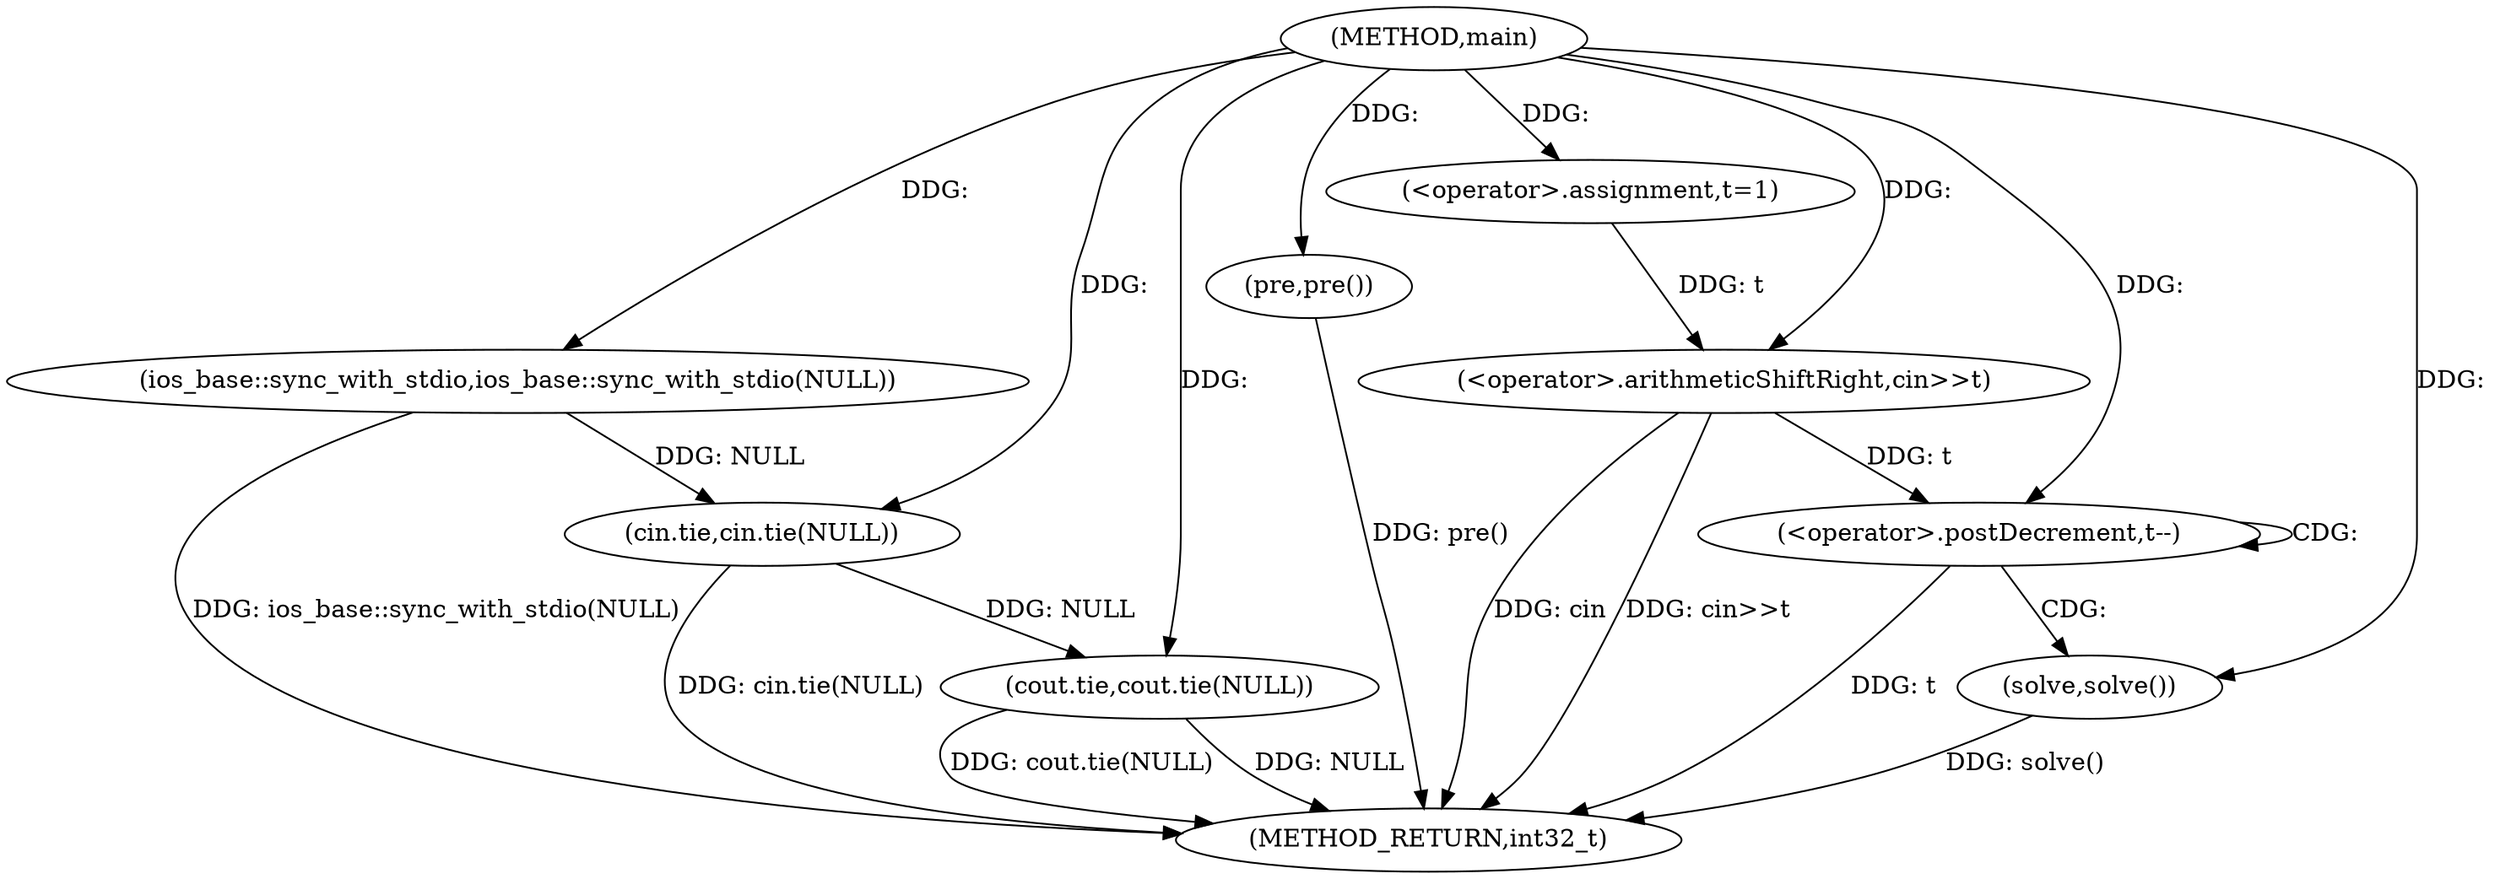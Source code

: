 digraph "main" {  
"1000358" [label = "(METHOD,main)" ]
"1000379" [label = "(METHOD_RETURN,int32_t)" ]
"1000360" [label = "(ios_base::sync_with_stdio,ios_base::sync_with_stdio(NULL))" ]
"1000362" [label = "(cin.tie,cin.tie(NULL))" ]
"1000364" [label = "(cout.tie,cout.tie(NULL))" ]
"1000367" [label = "(<operator>.assignment,t=1)" ]
"1000370" [label = "(pre,pre())" ]
"1000371" [label = "(<operator>.arithmeticShiftRight,cin>>t)" ]
"1000375" [label = "(<operator>.postDecrement,t--)" ]
"1000378" [label = "(solve,solve())" ]
  "1000360" -> "1000379"  [ label = "DDG: ios_base::sync_with_stdio(NULL)"] 
  "1000362" -> "1000379"  [ label = "DDG: cin.tie(NULL)"] 
  "1000364" -> "1000379"  [ label = "DDG: NULL"] 
  "1000364" -> "1000379"  [ label = "DDG: cout.tie(NULL)"] 
  "1000370" -> "1000379"  [ label = "DDG: pre()"] 
  "1000371" -> "1000379"  [ label = "DDG: cin>>t"] 
  "1000375" -> "1000379"  [ label = "DDG: t"] 
  "1000378" -> "1000379"  [ label = "DDG: solve()"] 
  "1000371" -> "1000379"  [ label = "DDG: cin"] 
  "1000358" -> "1000367"  [ label = "DDG: "] 
  "1000358" -> "1000370"  [ label = "DDG: "] 
  "1000358" -> "1000360"  [ label = "DDG: "] 
  "1000360" -> "1000362"  [ label = "DDG: NULL"] 
  "1000358" -> "1000362"  [ label = "DDG: "] 
  "1000362" -> "1000364"  [ label = "DDG: NULL"] 
  "1000358" -> "1000364"  [ label = "DDG: "] 
  "1000358" -> "1000371"  [ label = "DDG: "] 
  "1000367" -> "1000371"  [ label = "DDG: t"] 
  "1000371" -> "1000375"  [ label = "DDG: t"] 
  "1000358" -> "1000375"  [ label = "DDG: "] 
  "1000358" -> "1000378"  [ label = "DDG: "] 
  "1000375" -> "1000375"  [ label = "CDG: "] 
  "1000375" -> "1000378"  [ label = "CDG: "] 
}
